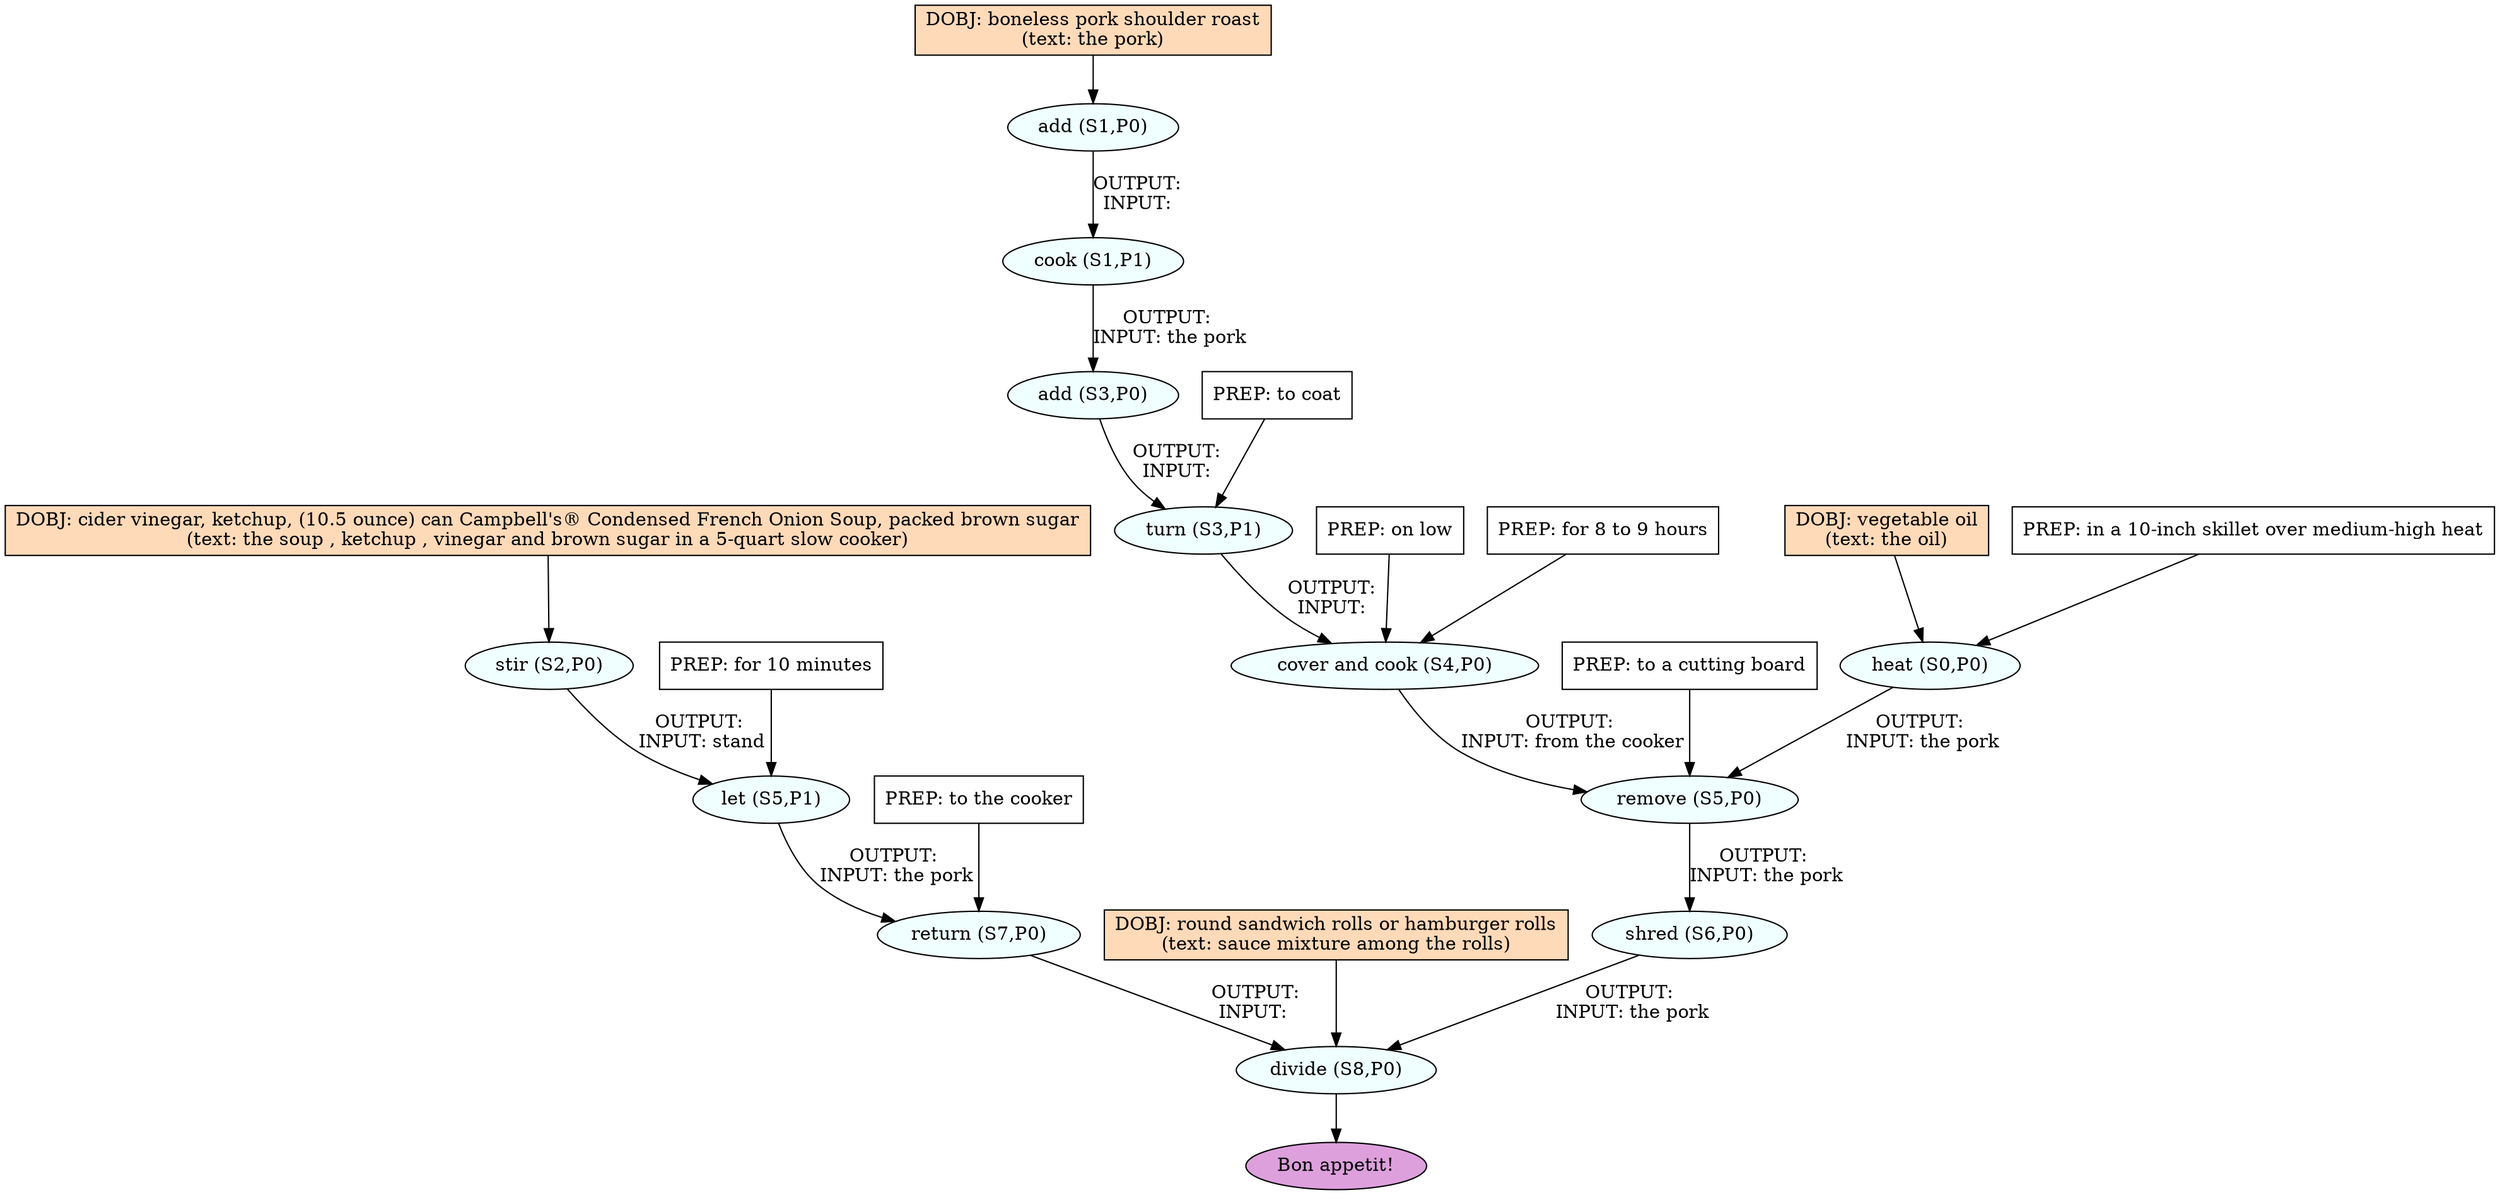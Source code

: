 digraph recipe {
E0[label="heat (S0,P0)", shape=oval, style=filled, fillcolor=azure]
E1[label="add (S1,P0)", shape=oval, style=filled, fillcolor=azure]
E2[label="cook (S1,P1)", shape=oval, style=filled, fillcolor=azure]
E3[label="stir (S2,P0)", shape=oval, style=filled, fillcolor=azure]
E4[label="add (S3,P0)", shape=oval, style=filled, fillcolor=azure]
E5[label="turn (S3,P1)", shape=oval, style=filled, fillcolor=azure]
E6[label="cover and cook (S4,P0)", shape=oval, style=filled, fillcolor=azure]
E7[label="remove (S5,P0)", shape=oval, style=filled, fillcolor=azure]
E8[label="let (S5,P1)", shape=oval, style=filled, fillcolor=azure]
E9[label="shred (S6,P0)", shape=oval, style=filled, fillcolor=azure]
E10[label="return (S7,P0)", shape=oval, style=filled, fillcolor=azure]
E11[label="divide (S8,P0)", shape=oval, style=filled, fillcolor=azure]
D1[label="DOBJ: boneless pork shoulder roast
(text: the pork)", shape=box, style=filled, fillcolor=peachpuff]
D1 -> E1
D0[label="DOBJ: vegetable oil
(text: the oil)", shape=box, style=filled, fillcolor=peachpuff]
D0 -> E0
P0_0[label="PREP: in a 10-inch skillet over medium-high heat", shape=box, style=filled, fillcolor=white]
P0_0 -> E0
D3[label="DOBJ: cider vinegar, ketchup, (10.5 ounce) can Campbell's® Condensed French Onion Soup, packed brown sugar
(text: the soup , ketchup , vinegar and brown sugar in a 5-quart slow cooker)", shape=box, style=filled, fillcolor=peachpuff]
D3 -> E3
E1 -> E2 [label="OUTPUT: 
INPUT: "]
E2 -> E4 [label="OUTPUT: 
INPUT: the pork"]
E4 -> E5 [label="OUTPUT: 
INPUT: "]
P5_0_0[label="PREP: to coat", shape=box, style=filled, fillcolor=white]
P5_0_0 -> E5
E5 -> E6 [label="OUTPUT: 
INPUT: "]
P6_0_0[label="PREP: on low", shape=box, style=filled, fillcolor=white]
P6_0_0 -> E6
P6_1_0[label="PREP: for 8 to 9 hours", shape=box, style=filled, fillcolor=white]
P6_1_0 -> E6
E0 -> E7 [label="OUTPUT: 
INPUT: the pork"]
E6 -> E7 [label="OUTPUT: 
INPUT: from the cooker"]
P7_1_0[label="PREP: to a cutting board", shape=box, style=filled, fillcolor=white]
P7_1_0 -> E7
E3 -> E8 [label="OUTPUT: 
INPUT: stand"]
P8_0_0[label="PREP: for 10 minutes", shape=box, style=filled, fillcolor=white]
P8_0_0 -> E8
E7 -> E9 [label="OUTPUT: 
INPUT: the pork"]
E8 -> E10 [label="OUTPUT: 
INPUT: the pork"]
P10_0_0[label="PREP: to the cooker", shape=box, style=filled, fillcolor=white]
P10_0_0 -> E10
D11_ing[label="DOBJ: round sandwich rolls or hamburger rolls
(text: sauce mixture among the rolls)", shape=box, style=filled, fillcolor=peachpuff]
D11_ing -> E11
E9 -> E11 [label="OUTPUT: 
INPUT: the pork"]
E10 -> E11 [label="OUTPUT: 
INPUT:  "]
EOR[label="Bon appetit!", shape=oval, style=filled, fillcolor=plum]
E11 -> EOR
}
